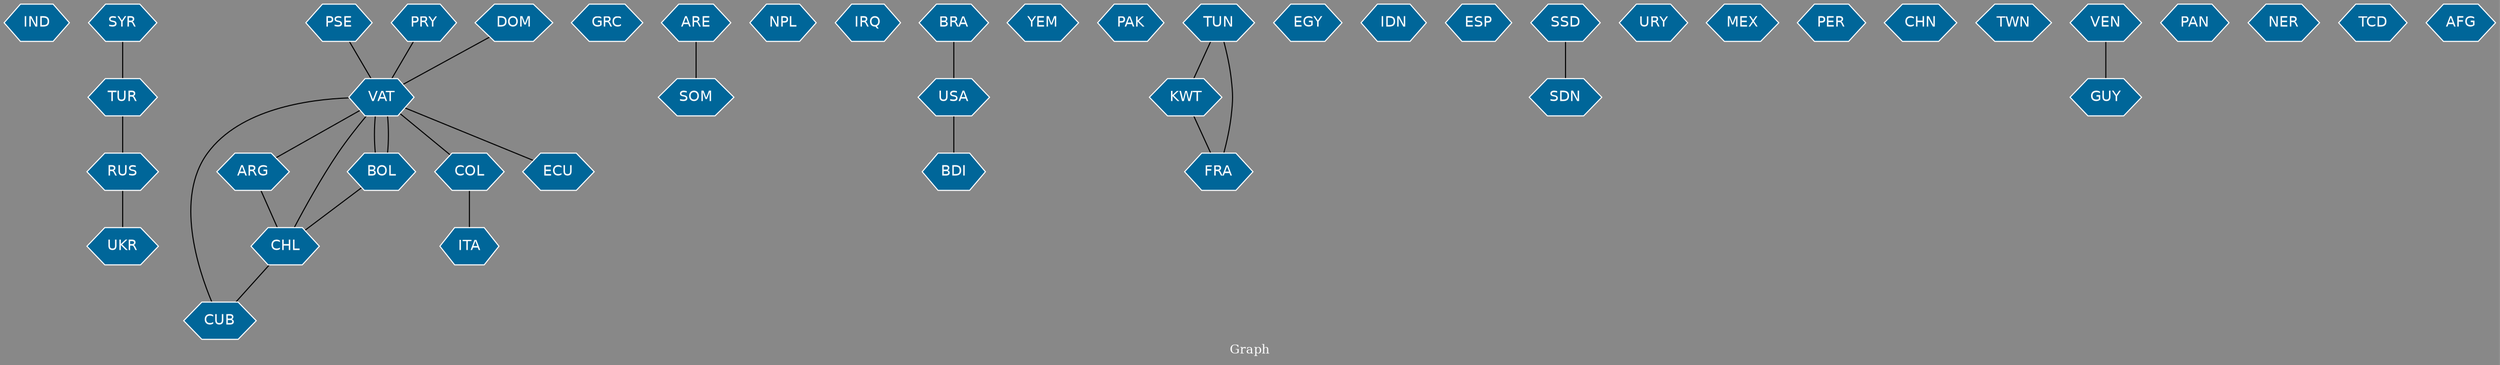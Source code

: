 // Countries together in item graph
graph {
	graph [bgcolor="#888888" fontcolor=white fontsize=12 label="Graph" outputorder=edgesfirst overlap=prism]
	node [color=white fillcolor="#006699" fontcolor=white fontname=Helvetica shape=hexagon style=filled]
	edge [arrowhead=open color=black fontcolor=white fontname=Courier fontsize=12]
		IND [label=IND]
		RUS [label=RUS]
		ARG [label=ARG]
		ITA [label=ITA]
		CUB [label=CUB]
		GRC [label=GRC]
		ARE [label=ARE]
		SOM [label=SOM]
		NPL [label=NPL]
		IRQ [label=IRQ]
		BRA [label=BRA]
		VAT [label=VAT]
		COL [label=COL]
		USA [label=USA]
		CHL [label=CHL]
		YEM [label=YEM]
		PAK [label=PAK]
		KWT [label=KWT]
		PSE [label=PSE]
		FRA [label=FRA]
		EGY [label=EGY]
		SYR [label=SYR]
		TUR [label=TUR]
		PRY [label=PRY]
		TUN [label=TUN]
		IDN [label=IDN]
		BOL [label=BOL]
		ESP [label=ESP]
		SSD [label=SSD]
		SDN [label=SDN]
		URY [label=URY]
		MEX [label=MEX]
		ECU [label=ECU]
		PER [label=PER]
		CHN [label=CHN]
		TWN [label=TWN]
		BDI [label=BDI]
		VEN [label=VEN]
		UKR [label=UKR]
		PAN [label=PAN]
		NER [label=NER]
		DOM [label=DOM]
		TCD [label=TCD]
		AFG [label=AFG]
		GUY [label=GUY]
			VAT -- CHL [weight=1]
			PRY -- VAT [weight=1]
			SYR -- TUR [weight=1]
			VAT -- BOL [weight=1]
			VAT -- ARG [weight=1]
			VAT -- COL [weight=1]
			USA -- BDI [weight=1]
			DOM -- VAT [weight=1]
			ARG -- CHL [weight=1]
			VAT -- ECU [weight=1]
			BRA -- USA [weight=1]
			CHL -- CUB [weight=1]
			TUN -- FRA [weight=1]
			PSE -- VAT [weight=2]
			VEN -- GUY [weight=1]
			RUS -- UKR [weight=1]
			BOL -- CHL [weight=1]
			VAT -- CUB [weight=1]
			KWT -- FRA [weight=1]
			BOL -- VAT [weight=2]
			TUR -- RUS [weight=1]
			SSD -- SDN [weight=1]
			ARE -- SOM [weight=1]
			COL -- ITA [weight=1]
			TUN -- KWT [weight=1]
}